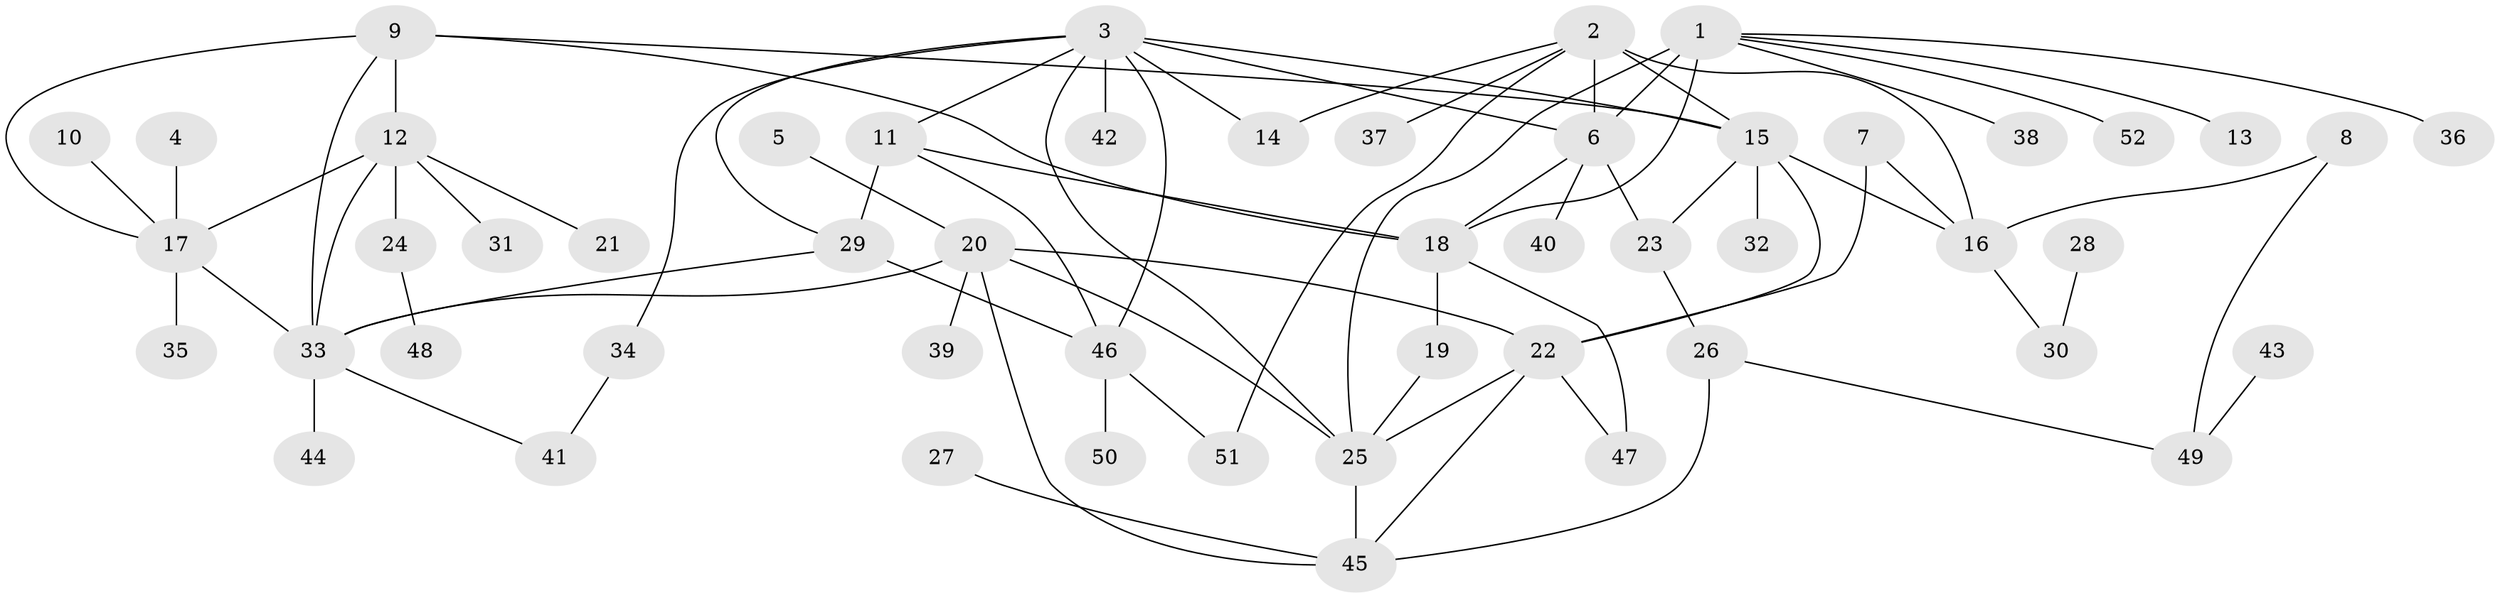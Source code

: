 // original degree distribution, {8: 0.03614457831325301, 4: 0.012048192771084338, 7: 0.0963855421686747, 6: 0.03614457831325301, 9: 0.024096385542168676, 3: 0.0963855421686747, 5: 0.024096385542168676, 2: 0.1927710843373494, 1: 0.4819277108433735}
// Generated by graph-tools (version 1.1) at 2025/37/03/04/25 23:37:36]
// undirected, 52 vertices, 78 edges
graph export_dot {
  node [color=gray90,style=filled];
  1;
  2;
  3;
  4;
  5;
  6;
  7;
  8;
  9;
  10;
  11;
  12;
  13;
  14;
  15;
  16;
  17;
  18;
  19;
  20;
  21;
  22;
  23;
  24;
  25;
  26;
  27;
  28;
  29;
  30;
  31;
  32;
  33;
  34;
  35;
  36;
  37;
  38;
  39;
  40;
  41;
  42;
  43;
  44;
  45;
  46;
  47;
  48;
  49;
  50;
  51;
  52;
  1 -- 6 [weight=2.0];
  1 -- 13 [weight=1.0];
  1 -- 18 [weight=2.0];
  1 -- 25 [weight=1.0];
  1 -- 36 [weight=1.0];
  1 -- 38 [weight=1.0];
  1 -- 52 [weight=1.0];
  2 -- 6 [weight=1.0];
  2 -- 14 [weight=1.0];
  2 -- 15 [weight=2.0];
  2 -- 16 [weight=2.0];
  2 -- 37 [weight=1.0];
  2 -- 51 [weight=1.0];
  3 -- 6 [weight=1.0];
  3 -- 11 [weight=1.0];
  3 -- 14 [weight=1.0];
  3 -- 15 [weight=1.0];
  3 -- 25 [weight=1.0];
  3 -- 29 [weight=1.0];
  3 -- 34 [weight=1.0];
  3 -- 42 [weight=1.0];
  3 -- 46 [weight=1.0];
  4 -- 17 [weight=1.0];
  5 -- 20 [weight=1.0];
  6 -- 18 [weight=1.0];
  6 -- 23 [weight=1.0];
  6 -- 40 [weight=1.0];
  7 -- 16 [weight=1.0];
  7 -- 22 [weight=1.0];
  8 -- 16 [weight=1.0];
  8 -- 49 [weight=1.0];
  9 -- 12 [weight=1.0];
  9 -- 15 [weight=1.0];
  9 -- 17 [weight=1.0];
  9 -- 18 [weight=1.0];
  9 -- 33 [weight=1.0];
  10 -- 17 [weight=1.0];
  11 -- 18 [weight=1.0];
  11 -- 29 [weight=1.0];
  11 -- 46 [weight=1.0];
  12 -- 17 [weight=1.0];
  12 -- 21 [weight=1.0];
  12 -- 24 [weight=1.0];
  12 -- 31 [weight=1.0];
  12 -- 33 [weight=1.0];
  15 -- 16 [weight=1.0];
  15 -- 22 [weight=1.0];
  15 -- 23 [weight=1.0];
  15 -- 32 [weight=1.0];
  16 -- 30 [weight=1.0];
  17 -- 33 [weight=1.0];
  17 -- 35 [weight=1.0];
  18 -- 19 [weight=1.0];
  18 -- 47 [weight=1.0];
  19 -- 25 [weight=1.0];
  20 -- 22 [weight=1.0];
  20 -- 25 [weight=1.0];
  20 -- 33 [weight=1.0];
  20 -- 39 [weight=1.0];
  20 -- 45 [weight=1.0];
  22 -- 25 [weight=1.0];
  22 -- 45 [weight=1.0];
  22 -- 47 [weight=1.0];
  23 -- 26 [weight=1.0];
  24 -- 48 [weight=1.0];
  25 -- 45 [weight=1.0];
  26 -- 45 [weight=1.0];
  26 -- 49 [weight=1.0];
  27 -- 45 [weight=1.0];
  28 -- 30 [weight=1.0];
  29 -- 33 [weight=1.0];
  29 -- 46 [weight=1.0];
  33 -- 41 [weight=1.0];
  33 -- 44 [weight=1.0];
  34 -- 41 [weight=1.0];
  43 -- 49 [weight=1.0];
  46 -- 50 [weight=1.0];
  46 -- 51 [weight=1.0];
}
